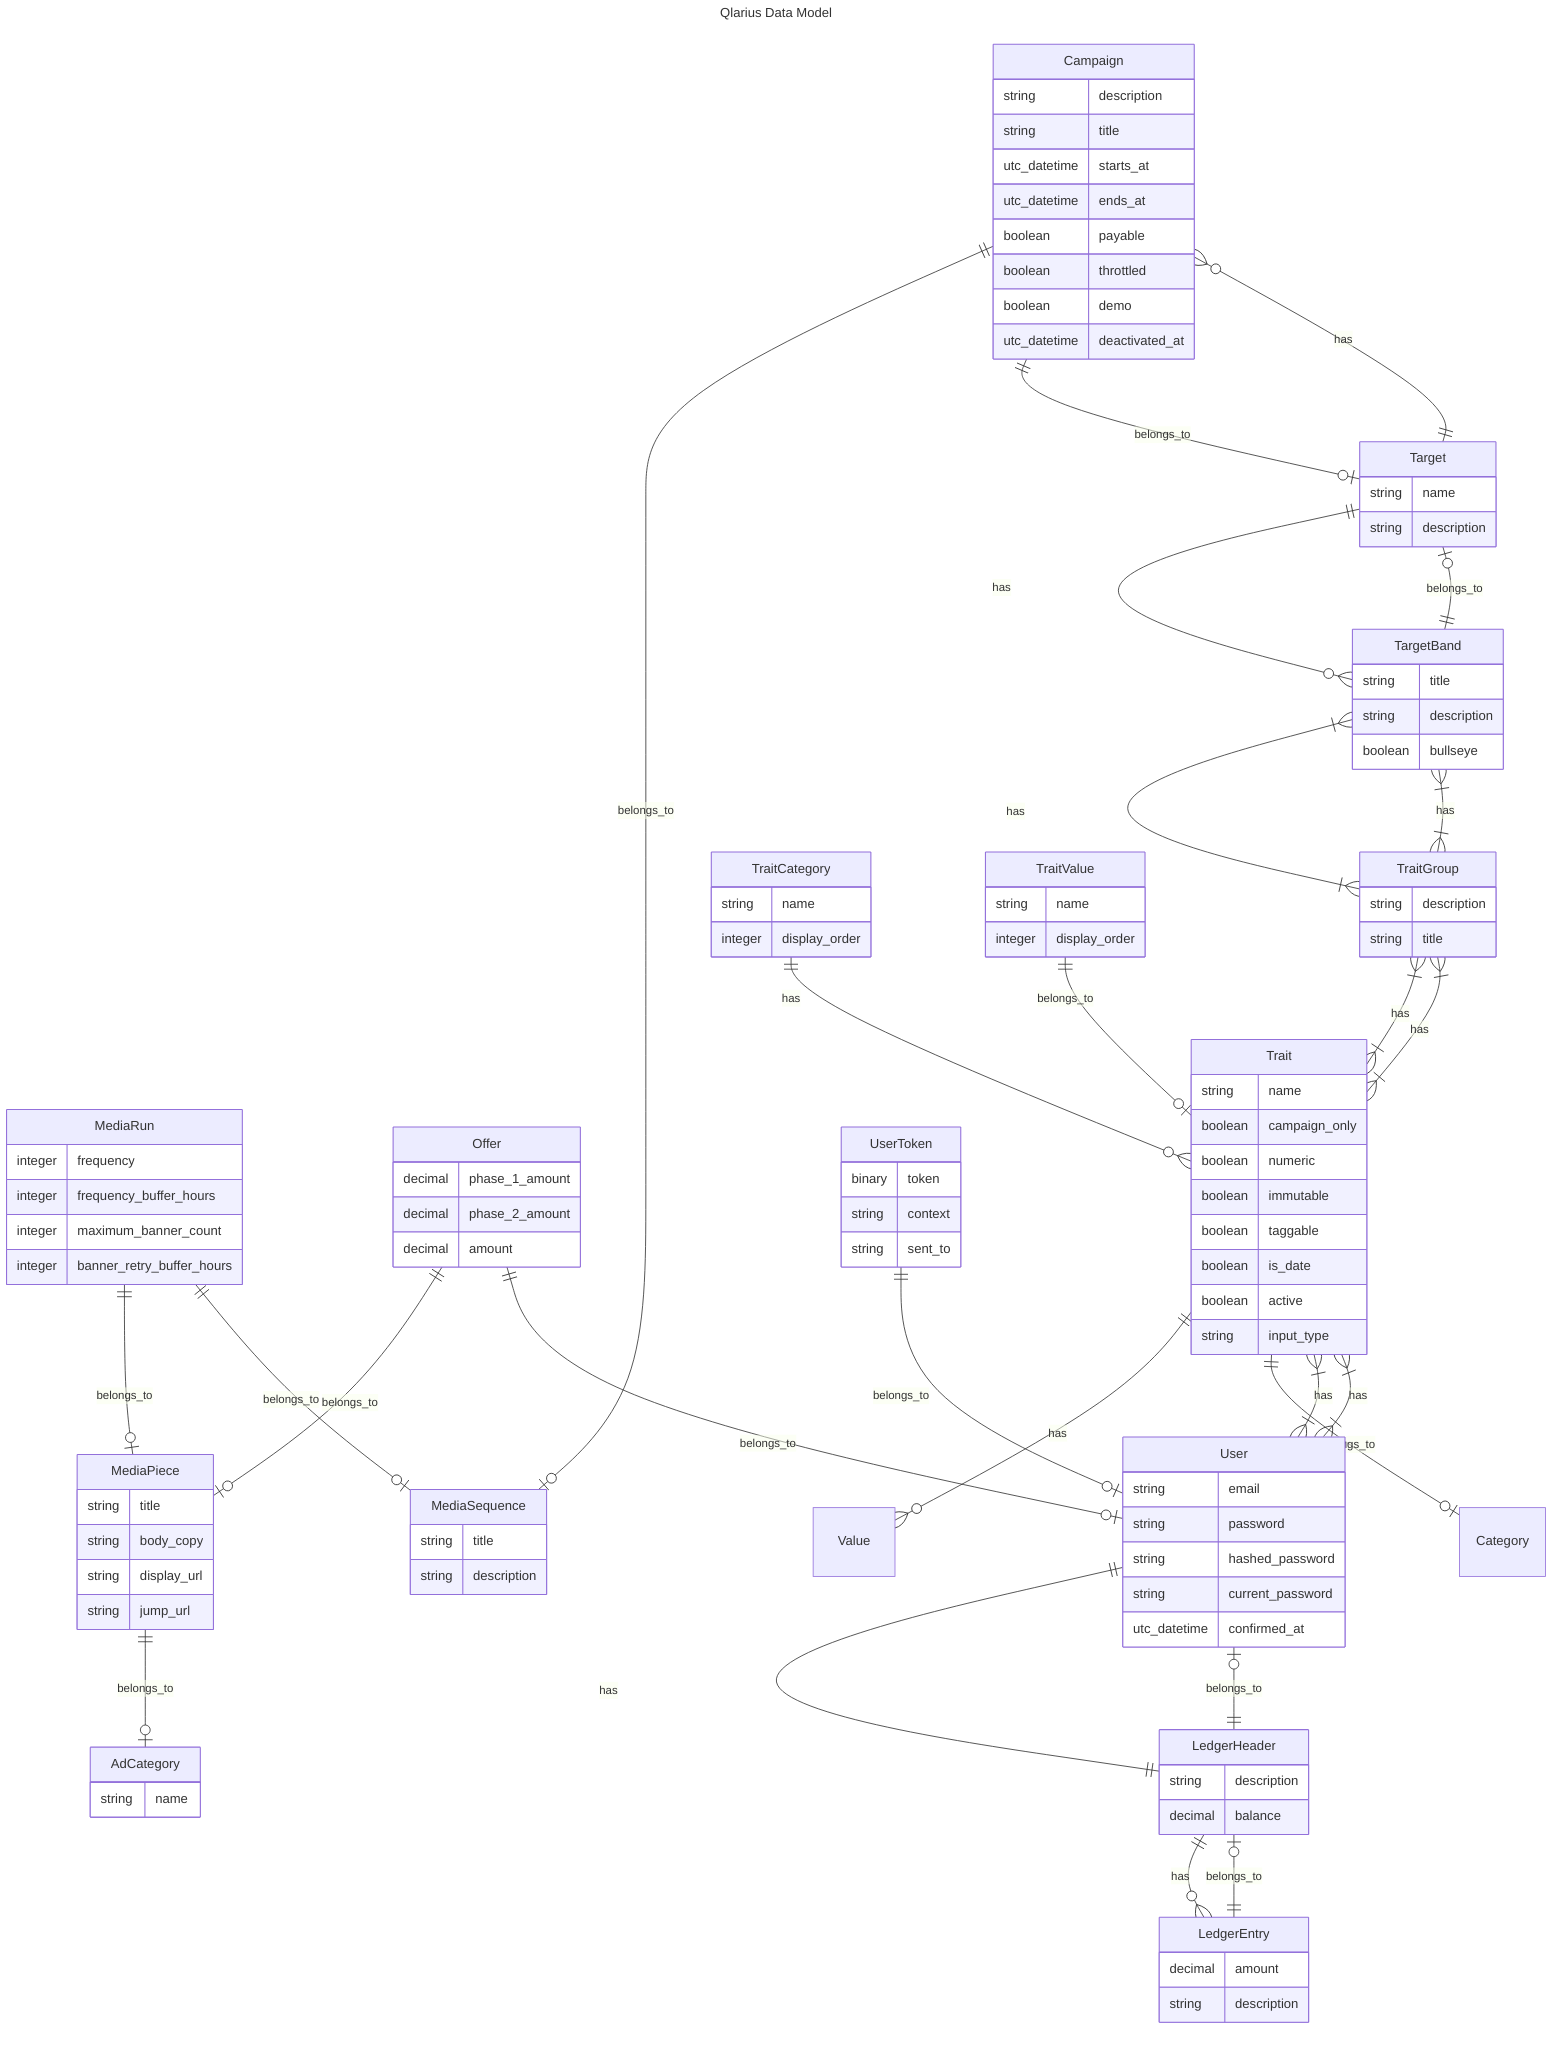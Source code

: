 ---
title: Qlarius Data Model
---
erDiagram
    Campaign ||--o| MediaSequence : belongs_to
    Campaign ||--o| Target : belongs_to
    LedgerEntry ||--o| LedgerHeader : belongs_to
    LedgerHeader ||--o{ LedgerEntry : has
    LedgerHeader ||--o| User : belongs_to
    MediaPiece ||--o| AdCategory : belongs_to
    MediaRun ||--o| MediaPiece : belongs_to
    MediaRun ||--o| MediaSequence : belongs_to
    Offer ||--o| MediaPiece : belongs_to
    Offer ||--o| User : belongs_to
    Target ||--o{ Campaign : has
    Target ||--o{ TargetBand : has
    TargetBand ||--o| Target : belongs_to
    TargetBand }|--|{ TraitGroup : has
    Trait ||--o{ Value : has
    Trait ||--o| Category : belongs_to
    Trait }|--|{ TraitGroup : has
    Trait }|--|{ User : has
    TraitCategory ||--o{ Trait : has
    TraitGroup }|--|{ TargetBand : has
    TraitGroup }|--|{ Trait : has
    TraitValue ||--o| Trait : belongs_to
    User ||--|| LedgerHeader : has
    User }|--|{ Trait : has
    UserToken ||--o| User : belongs_to

    Trait {
        string name
        boolean campaign_only
        boolean numeric
        boolean immutable
        boolean taggable
        boolean is_date
        boolean active
        string input_type
    }

    TraitCategory {
        string name
        integer display_order
    }

    TraitValue {
        string name
        integer display_order
    }

    Offer {
        decimal phase_1_amount
        decimal phase_2_amount
        decimal amount
    }

    User {
        string email
        string password
        string hashed_password
        string current_password
        utc_datetime confirmed_at
    }

    UserToken {
        binary token
        string context
        string sent_to
    }

    MediaSequence {
        string title
        string description
    }

    MediaRun {
        integer frequency
        integer frequency_buffer_hours
        integer maximum_banner_count
        integer banner_retry_buffer_hours
    }

    MediaPiece {
        string title
        string body_copy
        string display_url
        string jump_url
    }

    LedgerEntry {
        decimal amount
        string description
    }

    AdCategory {
        string name
    }

    TargetBand {
        string title
        string description
        boolean bullseye
    }

    TraitGroup {
        string description
        string title
    }

    Campaign {
        string description
        string title
        utc_datetime starts_at
        utc_datetime ends_at
        boolean payable
        boolean throttled
        boolean demo
        utc_datetime deactivated_at
    }

    Target {
        string name
        string description
    }

    LedgerHeader {
        string description
        decimal balance
    }